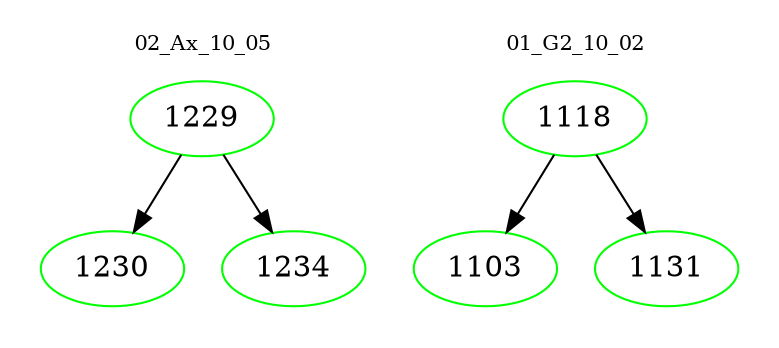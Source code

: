 digraph{
subgraph cluster_0 {
color = white
label = "02_Ax_10_05";
fontsize=10;
T0_1229 [label="1229", color="green"]
T0_1229 -> T0_1230 [color="black"]
T0_1230 [label="1230", color="green"]
T0_1229 -> T0_1234 [color="black"]
T0_1234 [label="1234", color="green"]
}
subgraph cluster_1 {
color = white
label = "01_G2_10_02";
fontsize=10;
T1_1118 [label="1118", color="green"]
T1_1118 -> T1_1103 [color="black"]
T1_1103 [label="1103", color="green"]
T1_1118 -> T1_1131 [color="black"]
T1_1131 [label="1131", color="green"]
}
}

